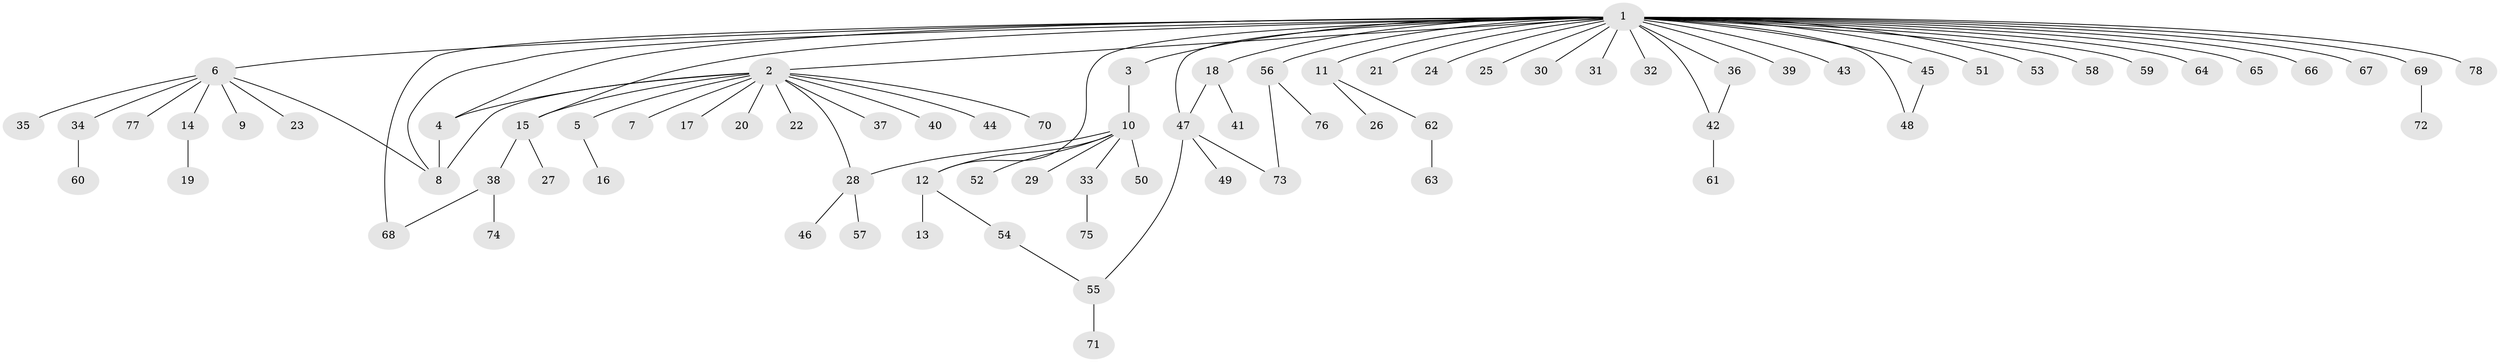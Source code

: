 // original degree distribution, {36: 0.007751937984496124, 15: 0.007751937984496124, 3: 0.08527131782945736, 8: 0.007751937984496124, 9: 0.015503875968992248, 1: 0.5736434108527132, 2: 0.23255813953488372, 5: 0.031007751937984496, 4: 0.03875968992248062}
// Generated by graph-tools (version 1.1) at 2025/50/03/04/25 22:50:36]
// undirected, 78 vertices, 90 edges
graph export_dot {
  node [color=gray90,style=filled];
  1;
  2;
  3;
  4;
  5;
  6;
  7;
  8;
  9;
  10;
  11;
  12;
  13;
  14;
  15;
  16;
  17;
  18;
  19;
  20;
  21;
  22;
  23;
  24;
  25;
  26;
  27;
  28;
  29;
  30;
  31;
  32;
  33;
  34;
  35;
  36;
  37;
  38;
  39;
  40;
  41;
  42;
  43;
  44;
  45;
  46;
  47;
  48;
  49;
  50;
  51;
  52;
  53;
  54;
  55;
  56;
  57;
  58;
  59;
  60;
  61;
  62;
  63;
  64;
  65;
  66;
  67;
  68;
  69;
  70;
  71;
  72;
  73;
  74;
  75;
  76;
  77;
  78;
  1 -- 2 [weight=1.0];
  1 -- 3 [weight=1.0];
  1 -- 4 [weight=1.0];
  1 -- 6 [weight=1.0];
  1 -- 8 [weight=1.0];
  1 -- 11 [weight=1.0];
  1 -- 12 [weight=1.0];
  1 -- 15 [weight=1.0];
  1 -- 18 [weight=1.0];
  1 -- 21 [weight=1.0];
  1 -- 24 [weight=1.0];
  1 -- 25 [weight=1.0];
  1 -- 30 [weight=1.0];
  1 -- 31 [weight=1.0];
  1 -- 32 [weight=1.0];
  1 -- 36 [weight=1.0];
  1 -- 39 [weight=1.0];
  1 -- 42 [weight=1.0];
  1 -- 43 [weight=1.0];
  1 -- 45 [weight=1.0];
  1 -- 47 [weight=1.0];
  1 -- 48 [weight=1.0];
  1 -- 51 [weight=1.0];
  1 -- 53 [weight=1.0];
  1 -- 56 [weight=1.0];
  1 -- 58 [weight=1.0];
  1 -- 59 [weight=1.0];
  1 -- 64 [weight=1.0];
  1 -- 65 [weight=1.0];
  1 -- 66 [weight=1.0];
  1 -- 67 [weight=1.0];
  1 -- 68 [weight=1.0];
  1 -- 69 [weight=1.0];
  1 -- 78 [weight=1.0];
  2 -- 4 [weight=1.0];
  2 -- 5 [weight=1.0];
  2 -- 7 [weight=1.0];
  2 -- 8 [weight=1.0];
  2 -- 15 [weight=1.0];
  2 -- 17 [weight=1.0];
  2 -- 20 [weight=1.0];
  2 -- 22 [weight=1.0];
  2 -- 28 [weight=1.0];
  2 -- 37 [weight=1.0];
  2 -- 40 [weight=1.0];
  2 -- 44 [weight=1.0];
  2 -- 70 [weight=1.0];
  3 -- 10 [weight=1.0];
  4 -- 8 [weight=4.0];
  5 -- 16 [weight=1.0];
  6 -- 8 [weight=1.0];
  6 -- 9 [weight=1.0];
  6 -- 14 [weight=1.0];
  6 -- 23 [weight=1.0];
  6 -- 34 [weight=1.0];
  6 -- 35 [weight=1.0];
  6 -- 77 [weight=1.0];
  10 -- 12 [weight=1.0];
  10 -- 28 [weight=1.0];
  10 -- 29 [weight=1.0];
  10 -- 33 [weight=1.0];
  10 -- 50 [weight=2.0];
  10 -- 52 [weight=1.0];
  11 -- 26 [weight=3.0];
  11 -- 62 [weight=1.0];
  12 -- 13 [weight=1.0];
  12 -- 54 [weight=1.0];
  14 -- 19 [weight=2.0];
  15 -- 27 [weight=1.0];
  15 -- 38 [weight=1.0];
  18 -- 41 [weight=1.0];
  18 -- 47 [weight=1.0];
  28 -- 46 [weight=1.0];
  28 -- 57 [weight=1.0];
  33 -- 75 [weight=1.0];
  34 -- 60 [weight=1.0];
  36 -- 42 [weight=1.0];
  38 -- 68 [weight=1.0];
  38 -- 74 [weight=1.0];
  42 -- 61 [weight=2.0];
  45 -- 48 [weight=1.0];
  47 -- 49 [weight=1.0];
  47 -- 55 [weight=1.0];
  47 -- 73 [weight=2.0];
  54 -- 55 [weight=1.0];
  55 -- 71 [weight=1.0];
  56 -- 73 [weight=1.0];
  56 -- 76 [weight=1.0];
  62 -- 63 [weight=1.0];
  69 -- 72 [weight=1.0];
}
